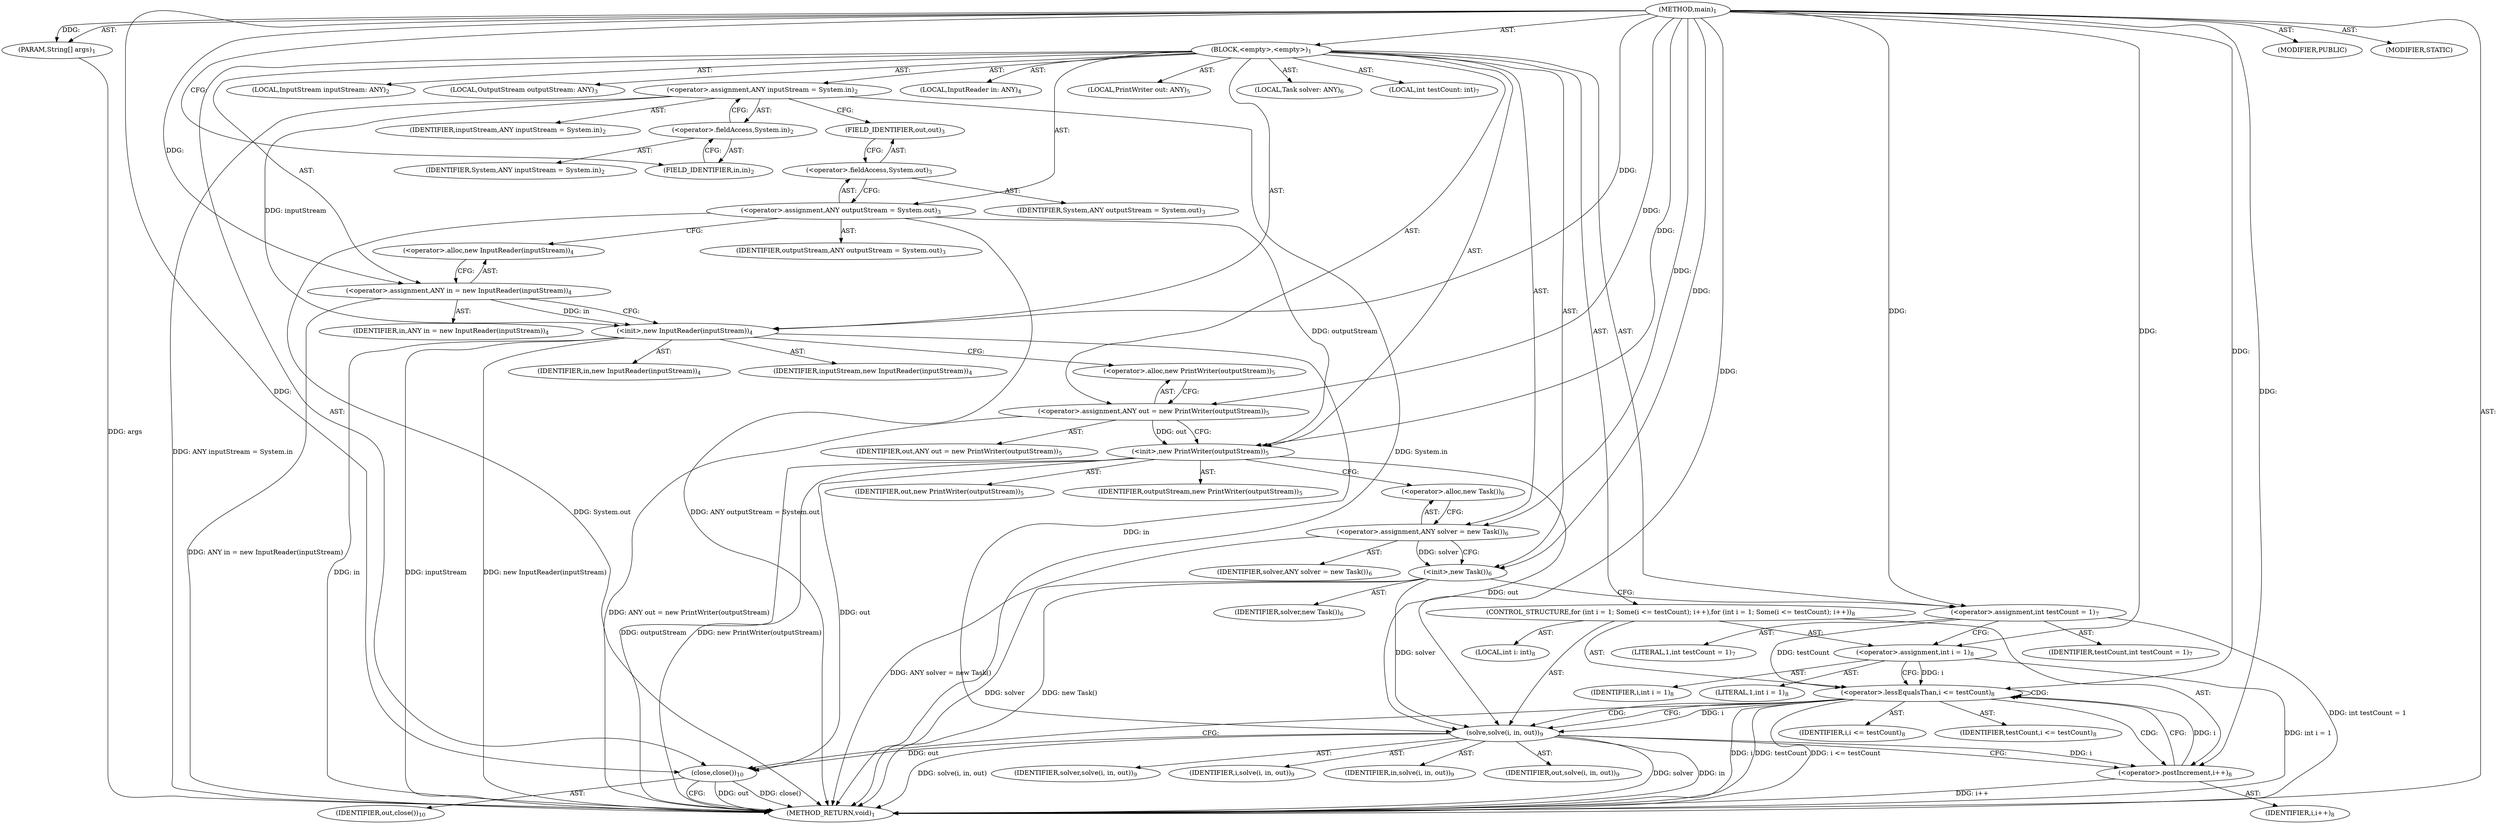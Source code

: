 digraph "main" {  
"23" [label = <(METHOD,main)<SUB>1</SUB>> ]
"24" [label = <(PARAM,String[] args)<SUB>1</SUB>> ]
"25" [label = <(BLOCK,&lt;empty&gt;,&lt;empty&gt;)<SUB>1</SUB>> ]
"26" [label = <(LOCAL,InputStream inputStream: ANY)<SUB>2</SUB>> ]
"27" [label = <(&lt;operator&gt;.assignment,ANY inputStream = System.in)<SUB>2</SUB>> ]
"28" [label = <(IDENTIFIER,inputStream,ANY inputStream = System.in)<SUB>2</SUB>> ]
"29" [label = <(&lt;operator&gt;.fieldAccess,System.in)<SUB>2</SUB>> ]
"30" [label = <(IDENTIFIER,System,ANY inputStream = System.in)<SUB>2</SUB>> ]
"31" [label = <(FIELD_IDENTIFIER,in,in)<SUB>2</SUB>> ]
"32" [label = <(LOCAL,OutputStream outputStream: ANY)<SUB>3</SUB>> ]
"33" [label = <(&lt;operator&gt;.assignment,ANY outputStream = System.out)<SUB>3</SUB>> ]
"34" [label = <(IDENTIFIER,outputStream,ANY outputStream = System.out)<SUB>3</SUB>> ]
"35" [label = <(&lt;operator&gt;.fieldAccess,System.out)<SUB>3</SUB>> ]
"36" [label = <(IDENTIFIER,System,ANY outputStream = System.out)<SUB>3</SUB>> ]
"37" [label = <(FIELD_IDENTIFIER,out,out)<SUB>3</SUB>> ]
"4" [label = <(LOCAL,InputReader in: ANY)<SUB>4</SUB>> ]
"38" [label = <(&lt;operator&gt;.assignment,ANY in = new InputReader(inputStream))<SUB>4</SUB>> ]
"39" [label = <(IDENTIFIER,in,ANY in = new InputReader(inputStream))<SUB>4</SUB>> ]
"40" [label = <(&lt;operator&gt;.alloc,new InputReader(inputStream))<SUB>4</SUB>> ]
"41" [label = <(&lt;init&gt;,new InputReader(inputStream))<SUB>4</SUB>> ]
"3" [label = <(IDENTIFIER,in,new InputReader(inputStream))<SUB>4</SUB>> ]
"42" [label = <(IDENTIFIER,inputStream,new InputReader(inputStream))<SUB>4</SUB>> ]
"6" [label = <(LOCAL,PrintWriter out: ANY)<SUB>5</SUB>> ]
"43" [label = <(&lt;operator&gt;.assignment,ANY out = new PrintWriter(outputStream))<SUB>5</SUB>> ]
"44" [label = <(IDENTIFIER,out,ANY out = new PrintWriter(outputStream))<SUB>5</SUB>> ]
"45" [label = <(&lt;operator&gt;.alloc,new PrintWriter(outputStream))<SUB>5</SUB>> ]
"46" [label = <(&lt;init&gt;,new PrintWriter(outputStream))<SUB>5</SUB>> ]
"5" [label = <(IDENTIFIER,out,new PrintWriter(outputStream))<SUB>5</SUB>> ]
"47" [label = <(IDENTIFIER,outputStream,new PrintWriter(outputStream))<SUB>5</SUB>> ]
"8" [label = <(LOCAL,Task solver: ANY)<SUB>6</SUB>> ]
"48" [label = <(&lt;operator&gt;.assignment,ANY solver = new Task())<SUB>6</SUB>> ]
"49" [label = <(IDENTIFIER,solver,ANY solver = new Task())<SUB>6</SUB>> ]
"50" [label = <(&lt;operator&gt;.alloc,new Task())<SUB>6</SUB>> ]
"51" [label = <(&lt;init&gt;,new Task())<SUB>6</SUB>> ]
"7" [label = <(IDENTIFIER,solver,new Task())<SUB>6</SUB>> ]
"52" [label = <(LOCAL,int testCount: int)<SUB>7</SUB>> ]
"53" [label = <(&lt;operator&gt;.assignment,int testCount = 1)<SUB>7</SUB>> ]
"54" [label = <(IDENTIFIER,testCount,int testCount = 1)<SUB>7</SUB>> ]
"55" [label = <(LITERAL,1,int testCount = 1)<SUB>7</SUB>> ]
"56" [label = <(CONTROL_STRUCTURE,for (int i = 1; Some(i &lt;= testCount); i++),for (int i = 1; Some(i &lt;= testCount); i++))<SUB>8</SUB>> ]
"57" [label = <(LOCAL,int i: int)<SUB>8</SUB>> ]
"58" [label = <(&lt;operator&gt;.assignment,int i = 1)<SUB>8</SUB>> ]
"59" [label = <(IDENTIFIER,i,int i = 1)<SUB>8</SUB>> ]
"60" [label = <(LITERAL,1,int i = 1)<SUB>8</SUB>> ]
"61" [label = <(&lt;operator&gt;.lessEqualsThan,i &lt;= testCount)<SUB>8</SUB>> ]
"62" [label = <(IDENTIFIER,i,i &lt;= testCount)<SUB>8</SUB>> ]
"63" [label = <(IDENTIFIER,testCount,i &lt;= testCount)<SUB>8</SUB>> ]
"64" [label = <(&lt;operator&gt;.postIncrement,i++)<SUB>8</SUB>> ]
"65" [label = <(IDENTIFIER,i,i++)<SUB>8</SUB>> ]
"66" [label = <(solve,solve(i, in, out))<SUB>9</SUB>> ]
"67" [label = <(IDENTIFIER,solver,solve(i, in, out))<SUB>9</SUB>> ]
"68" [label = <(IDENTIFIER,i,solve(i, in, out))<SUB>9</SUB>> ]
"69" [label = <(IDENTIFIER,in,solve(i, in, out))<SUB>9</SUB>> ]
"70" [label = <(IDENTIFIER,out,solve(i, in, out))<SUB>9</SUB>> ]
"71" [label = <(close,close())<SUB>10</SUB>> ]
"72" [label = <(IDENTIFIER,out,close())<SUB>10</SUB>> ]
"73" [label = <(MODIFIER,PUBLIC)> ]
"74" [label = <(MODIFIER,STATIC)> ]
"75" [label = <(METHOD_RETURN,void)<SUB>1</SUB>> ]
  "23" -> "24"  [ label = "AST: "] 
  "23" -> "25"  [ label = "AST: "] 
  "23" -> "73"  [ label = "AST: "] 
  "23" -> "74"  [ label = "AST: "] 
  "23" -> "75"  [ label = "AST: "] 
  "25" -> "26"  [ label = "AST: "] 
  "25" -> "27"  [ label = "AST: "] 
  "25" -> "32"  [ label = "AST: "] 
  "25" -> "33"  [ label = "AST: "] 
  "25" -> "4"  [ label = "AST: "] 
  "25" -> "38"  [ label = "AST: "] 
  "25" -> "41"  [ label = "AST: "] 
  "25" -> "6"  [ label = "AST: "] 
  "25" -> "43"  [ label = "AST: "] 
  "25" -> "46"  [ label = "AST: "] 
  "25" -> "8"  [ label = "AST: "] 
  "25" -> "48"  [ label = "AST: "] 
  "25" -> "51"  [ label = "AST: "] 
  "25" -> "52"  [ label = "AST: "] 
  "25" -> "53"  [ label = "AST: "] 
  "25" -> "56"  [ label = "AST: "] 
  "25" -> "71"  [ label = "AST: "] 
  "27" -> "28"  [ label = "AST: "] 
  "27" -> "29"  [ label = "AST: "] 
  "29" -> "30"  [ label = "AST: "] 
  "29" -> "31"  [ label = "AST: "] 
  "33" -> "34"  [ label = "AST: "] 
  "33" -> "35"  [ label = "AST: "] 
  "35" -> "36"  [ label = "AST: "] 
  "35" -> "37"  [ label = "AST: "] 
  "38" -> "39"  [ label = "AST: "] 
  "38" -> "40"  [ label = "AST: "] 
  "41" -> "3"  [ label = "AST: "] 
  "41" -> "42"  [ label = "AST: "] 
  "43" -> "44"  [ label = "AST: "] 
  "43" -> "45"  [ label = "AST: "] 
  "46" -> "5"  [ label = "AST: "] 
  "46" -> "47"  [ label = "AST: "] 
  "48" -> "49"  [ label = "AST: "] 
  "48" -> "50"  [ label = "AST: "] 
  "51" -> "7"  [ label = "AST: "] 
  "53" -> "54"  [ label = "AST: "] 
  "53" -> "55"  [ label = "AST: "] 
  "56" -> "57"  [ label = "AST: "] 
  "56" -> "58"  [ label = "AST: "] 
  "56" -> "61"  [ label = "AST: "] 
  "56" -> "64"  [ label = "AST: "] 
  "56" -> "66"  [ label = "AST: "] 
  "58" -> "59"  [ label = "AST: "] 
  "58" -> "60"  [ label = "AST: "] 
  "61" -> "62"  [ label = "AST: "] 
  "61" -> "63"  [ label = "AST: "] 
  "64" -> "65"  [ label = "AST: "] 
  "66" -> "67"  [ label = "AST: "] 
  "66" -> "68"  [ label = "AST: "] 
  "66" -> "69"  [ label = "AST: "] 
  "66" -> "70"  [ label = "AST: "] 
  "71" -> "72"  [ label = "AST: "] 
  "27" -> "37"  [ label = "CFG: "] 
  "33" -> "40"  [ label = "CFG: "] 
  "38" -> "41"  [ label = "CFG: "] 
  "41" -> "45"  [ label = "CFG: "] 
  "43" -> "46"  [ label = "CFG: "] 
  "46" -> "50"  [ label = "CFG: "] 
  "48" -> "51"  [ label = "CFG: "] 
  "51" -> "53"  [ label = "CFG: "] 
  "53" -> "58"  [ label = "CFG: "] 
  "71" -> "75"  [ label = "CFG: "] 
  "29" -> "27"  [ label = "CFG: "] 
  "35" -> "33"  [ label = "CFG: "] 
  "40" -> "38"  [ label = "CFG: "] 
  "45" -> "43"  [ label = "CFG: "] 
  "50" -> "48"  [ label = "CFG: "] 
  "58" -> "61"  [ label = "CFG: "] 
  "61" -> "66"  [ label = "CFG: "] 
  "61" -> "71"  [ label = "CFG: "] 
  "64" -> "61"  [ label = "CFG: "] 
  "66" -> "64"  [ label = "CFG: "] 
  "31" -> "29"  [ label = "CFG: "] 
  "37" -> "35"  [ label = "CFG: "] 
  "23" -> "31"  [ label = "CFG: "] 
  "24" -> "75"  [ label = "DDG: args"] 
  "27" -> "75"  [ label = "DDG: System.in"] 
  "27" -> "75"  [ label = "DDG: ANY inputStream = System.in"] 
  "33" -> "75"  [ label = "DDG: System.out"] 
  "33" -> "75"  [ label = "DDG: ANY outputStream = System.out"] 
  "38" -> "75"  [ label = "DDG: ANY in = new InputReader(inputStream)"] 
  "41" -> "75"  [ label = "DDG: in"] 
  "41" -> "75"  [ label = "DDG: inputStream"] 
  "41" -> "75"  [ label = "DDG: new InputReader(inputStream)"] 
  "43" -> "75"  [ label = "DDG: ANY out = new PrintWriter(outputStream)"] 
  "46" -> "75"  [ label = "DDG: outputStream"] 
  "46" -> "75"  [ label = "DDG: new PrintWriter(outputStream)"] 
  "48" -> "75"  [ label = "DDG: ANY solver = new Task()"] 
  "51" -> "75"  [ label = "DDG: solver"] 
  "51" -> "75"  [ label = "DDG: new Task()"] 
  "53" -> "75"  [ label = "DDG: int testCount = 1"] 
  "58" -> "75"  [ label = "DDG: int i = 1"] 
  "61" -> "75"  [ label = "DDG: i"] 
  "61" -> "75"  [ label = "DDG: testCount"] 
  "61" -> "75"  [ label = "DDG: i &lt;= testCount"] 
  "71" -> "75"  [ label = "DDG: out"] 
  "71" -> "75"  [ label = "DDG: close()"] 
  "66" -> "75"  [ label = "DDG: solver"] 
  "66" -> "75"  [ label = "DDG: in"] 
  "66" -> "75"  [ label = "DDG: solve(i, in, out)"] 
  "64" -> "75"  [ label = "DDG: i++"] 
  "23" -> "24"  [ label = "DDG: "] 
  "23" -> "38"  [ label = "DDG: "] 
  "23" -> "43"  [ label = "DDG: "] 
  "23" -> "48"  [ label = "DDG: "] 
  "23" -> "53"  [ label = "DDG: "] 
  "38" -> "41"  [ label = "DDG: in"] 
  "23" -> "41"  [ label = "DDG: "] 
  "27" -> "41"  [ label = "DDG: inputStream"] 
  "43" -> "46"  [ label = "DDG: out"] 
  "23" -> "46"  [ label = "DDG: "] 
  "33" -> "46"  [ label = "DDG: outputStream"] 
  "48" -> "51"  [ label = "DDG: solver"] 
  "23" -> "51"  [ label = "DDG: "] 
  "23" -> "58"  [ label = "DDG: "] 
  "46" -> "71"  [ label = "DDG: out"] 
  "66" -> "71"  [ label = "DDG: out"] 
  "23" -> "71"  [ label = "DDG: "] 
  "58" -> "61"  [ label = "DDG: i"] 
  "64" -> "61"  [ label = "DDG: i"] 
  "23" -> "61"  [ label = "DDG: "] 
  "53" -> "61"  [ label = "DDG: testCount"] 
  "66" -> "64"  [ label = "DDG: i"] 
  "23" -> "64"  [ label = "DDG: "] 
  "51" -> "66"  [ label = "DDG: solver"] 
  "23" -> "66"  [ label = "DDG: "] 
  "61" -> "66"  [ label = "DDG: i"] 
  "41" -> "66"  [ label = "DDG: in"] 
  "46" -> "66"  [ label = "DDG: out"] 
  "61" -> "61"  [ label = "CDG: "] 
  "61" -> "64"  [ label = "CDG: "] 
  "61" -> "66"  [ label = "CDG: "] 
}
